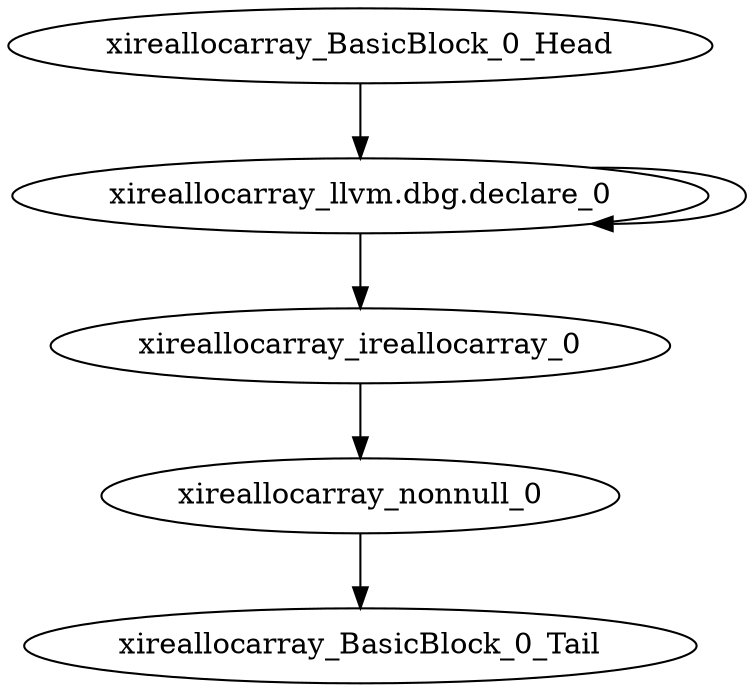 digraph G {
    "xireallocarray_ireallocarray_0" -> "xireallocarray_nonnull_0"
    "xireallocarray_BasicBlock_0_Head" -> "xireallocarray_llvm.dbg.declare_0"
    "xireallocarray_nonnull_0" -> "xireallocarray_BasicBlock_0_Tail"
    "xireallocarray_llvm.dbg.declare_0" -> "xireallocarray_ireallocarray_0"
    "xireallocarray_llvm.dbg.declare_0" -> "xireallocarray_llvm.dbg.declare_0"
}
